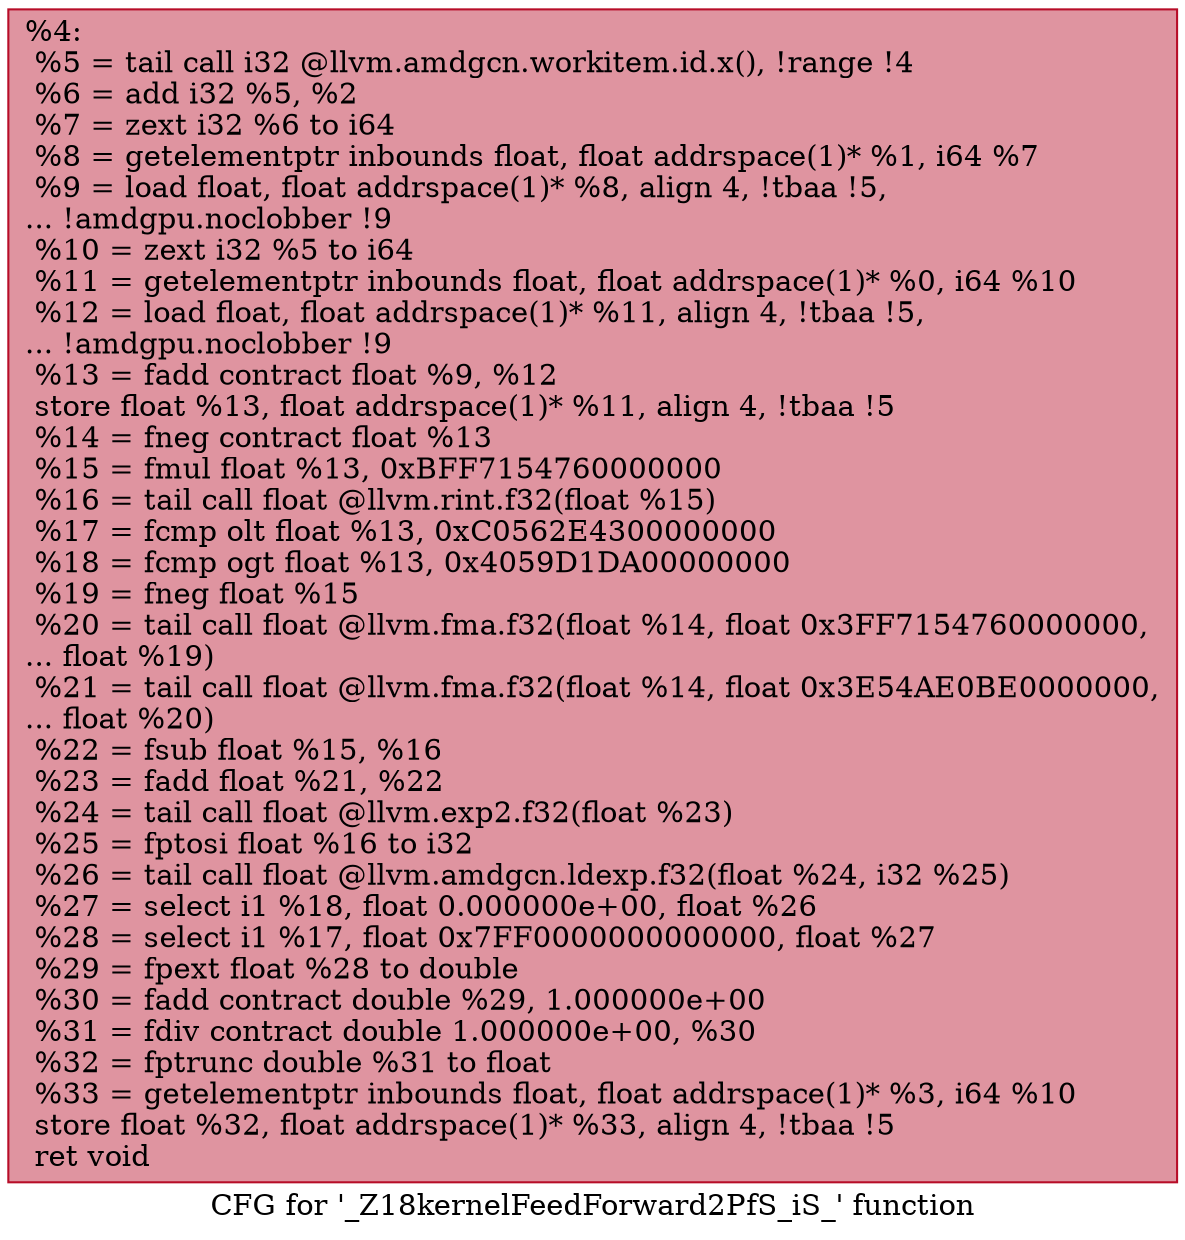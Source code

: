 digraph "CFG for '_Z18kernelFeedForward2PfS_iS_' function" {
	label="CFG for '_Z18kernelFeedForward2PfS_iS_' function";

	Node0x5421480 [shape=record,color="#b70d28ff", style=filled, fillcolor="#b70d2870",label="{%4:\l  %5 = tail call i32 @llvm.amdgcn.workitem.id.x(), !range !4\l  %6 = add i32 %5, %2\l  %7 = zext i32 %6 to i64\l  %8 = getelementptr inbounds float, float addrspace(1)* %1, i64 %7\l  %9 = load float, float addrspace(1)* %8, align 4, !tbaa !5,\l... !amdgpu.noclobber !9\l  %10 = zext i32 %5 to i64\l  %11 = getelementptr inbounds float, float addrspace(1)* %0, i64 %10\l  %12 = load float, float addrspace(1)* %11, align 4, !tbaa !5,\l... !amdgpu.noclobber !9\l  %13 = fadd contract float %9, %12\l  store float %13, float addrspace(1)* %11, align 4, !tbaa !5\l  %14 = fneg contract float %13\l  %15 = fmul float %13, 0xBFF7154760000000\l  %16 = tail call float @llvm.rint.f32(float %15)\l  %17 = fcmp olt float %13, 0xC0562E4300000000\l  %18 = fcmp ogt float %13, 0x4059D1DA00000000\l  %19 = fneg float %15\l  %20 = tail call float @llvm.fma.f32(float %14, float 0x3FF7154760000000,\l... float %19)\l  %21 = tail call float @llvm.fma.f32(float %14, float 0x3E54AE0BE0000000,\l... float %20)\l  %22 = fsub float %15, %16\l  %23 = fadd float %21, %22\l  %24 = tail call float @llvm.exp2.f32(float %23)\l  %25 = fptosi float %16 to i32\l  %26 = tail call float @llvm.amdgcn.ldexp.f32(float %24, i32 %25)\l  %27 = select i1 %18, float 0.000000e+00, float %26\l  %28 = select i1 %17, float 0x7FF0000000000000, float %27\l  %29 = fpext float %28 to double\l  %30 = fadd contract double %29, 1.000000e+00\l  %31 = fdiv contract double 1.000000e+00, %30\l  %32 = fptrunc double %31 to float\l  %33 = getelementptr inbounds float, float addrspace(1)* %3, i64 %10\l  store float %32, float addrspace(1)* %33, align 4, !tbaa !5\l  ret void\l}"];
}
